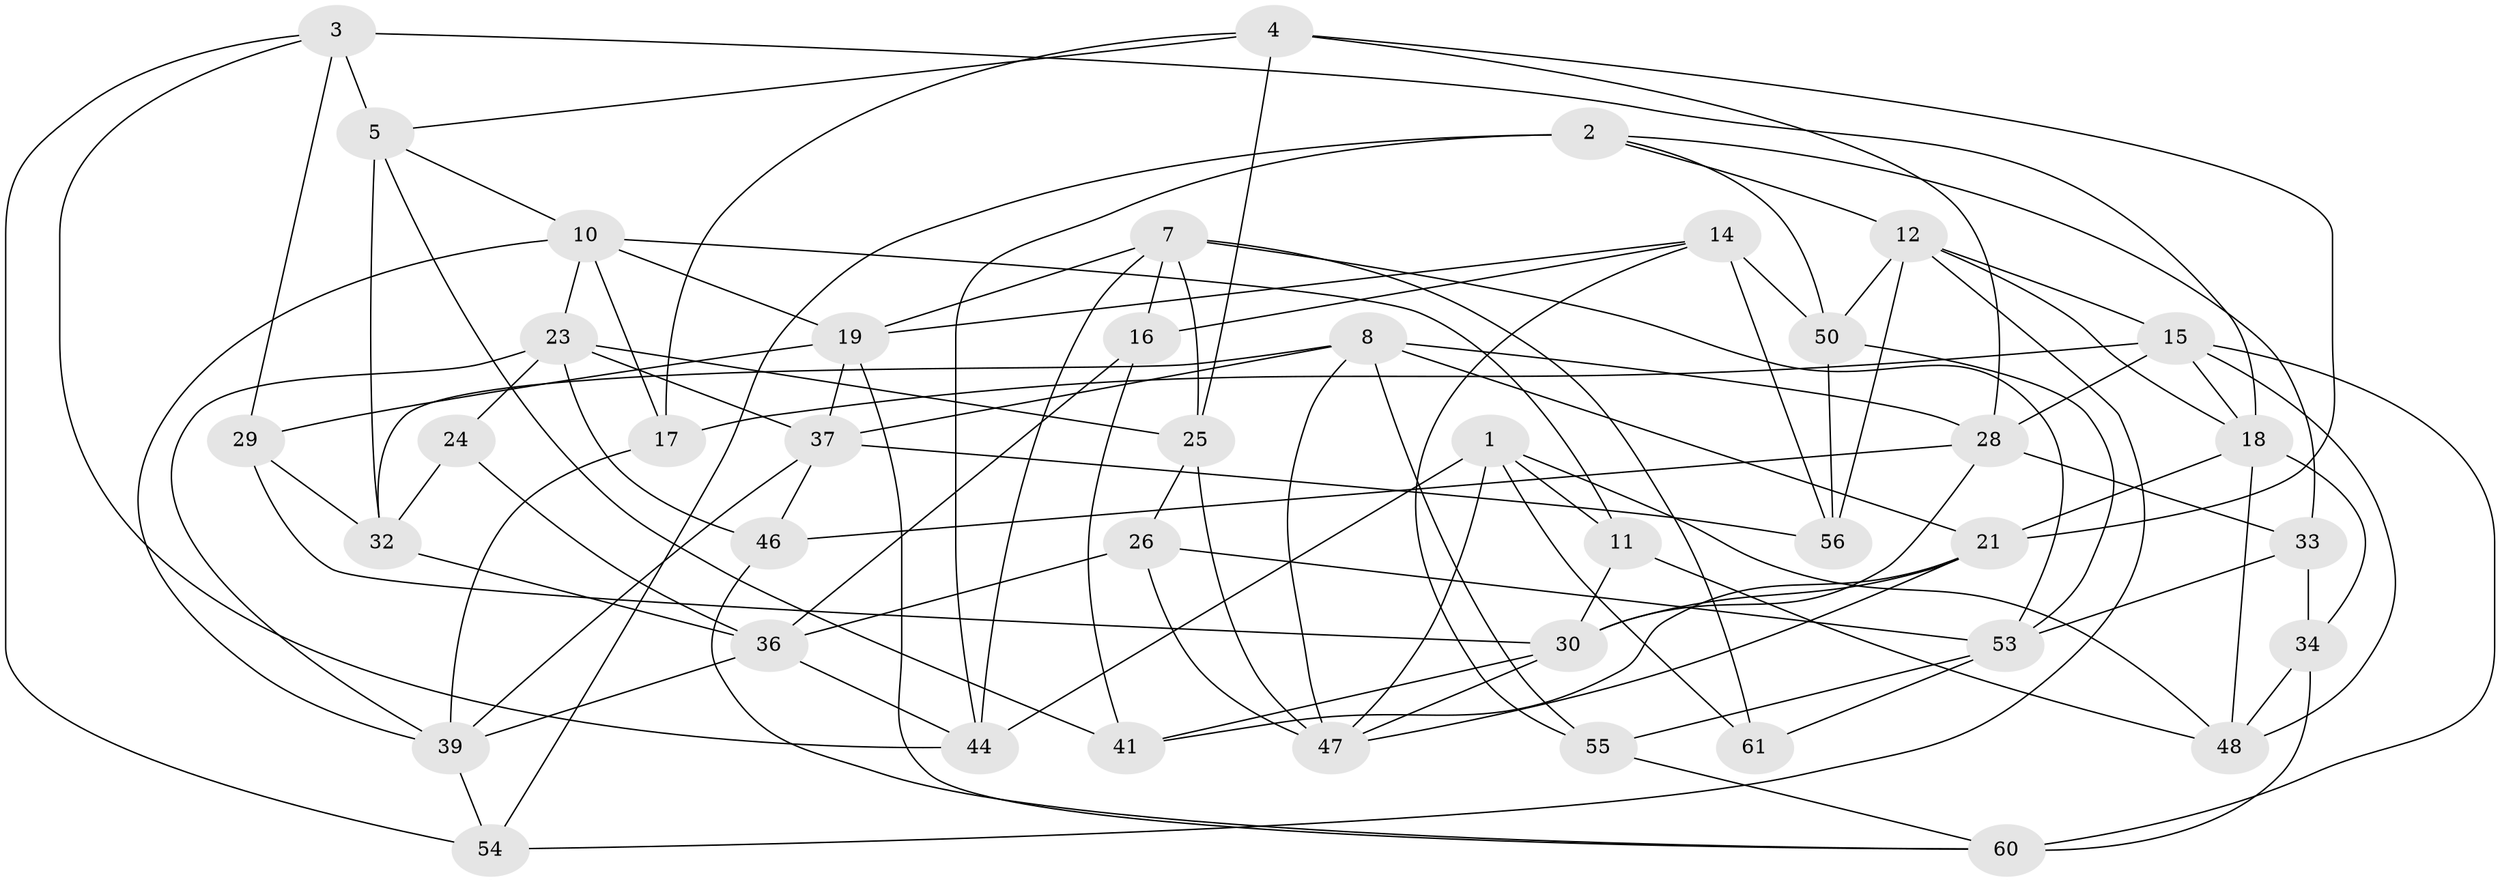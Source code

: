 // Generated by graph-tools (version 1.1) at 2025/52/02/27/25 19:52:32]
// undirected, 42 vertices, 105 edges
graph export_dot {
graph [start="1"]
  node [color=gray90,style=filled];
  1 [super="+31"];
  2 [super="+6"];
  3 [super="+70"];
  4 [super="+9"];
  5 [super="+20"];
  7 [super="+13"];
  8 [super="+43"];
  10 [super="+35"];
  11;
  12 [super="+51"];
  14 [super="+38"];
  15 [super="+40"];
  16;
  17;
  18 [super="+57"];
  19 [super="+22"];
  21 [super="+52"];
  23 [super="+27"];
  24;
  25 [super="+66"];
  26;
  28 [super="+58"];
  29;
  30 [super="+45"];
  32 [super="+65"];
  33;
  34 [super="+59"];
  36 [super="+42"];
  37 [super="+49"];
  39 [super="+68"];
  41;
  44 [super="+69"];
  46;
  47 [super="+64"];
  48 [super="+67"];
  50 [super="+63"];
  53 [super="+71"];
  54;
  55;
  56;
  60 [super="+62"];
  61;
  1 -- 48;
  1 -- 61 [weight=2];
  1 -- 11;
  1 -- 44;
  1 -- 47;
  2 -- 54;
  2 -- 50;
  2 -- 12;
  2 -- 33;
  2 -- 44 [weight=2];
  3 -- 54;
  3 -- 5 [weight=2];
  3 -- 18;
  3 -- 29;
  3 -- 44;
  4 -- 28;
  4 -- 17;
  4 -- 25 [weight=2];
  4 -- 21;
  4 -- 5;
  5 -- 41;
  5 -- 10;
  5 -- 32;
  7 -- 16;
  7 -- 44;
  7 -- 61;
  7 -- 53;
  7 -- 25;
  7 -- 19;
  8 -- 32;
  8 -- 55;
  8 -- 21;
  8 -- 28;
  8 -- 37;
  8 -- 47;
  10 -- 11;
  10 -- 39;
  10 -- 17;
  10 -- 23;
  10 -- 19;
  11 -- 48;
  11 -- 30;
  12 -- 15;
  12 -- 50;
  12 -- 56;
  12 -- 18;
  12 -- 54;
  14 -- 19;
  14 -- 55;
  14 -- 50 [weight=2];
  14 -- 16;
  14 -- 56;
  15 -- 17;
  15 -- 28;
  15 -- 18;
  15 -- 60;
  15 -- 48;
  16 -- 36;
  16 -- 41;
  17 -- 39;
  18 -- 21;
  18 -- 34;
  18 -- 48;
  19 -- 29;
  19 -- 60;
  19 -- 37;
  21 -- 47;
  21 -- 41;
  21 -- 30;
  23 -- 39;
  23 -- 24;
  23 -- 46;
  23 -- 25;
  23 -- 37;
  24 -- 32 [weight=2];
  24 -- 36;
  25 -- 26;
  25 -- 47;
  26 -- 36;
  26 -- 53;
  26 -- 47;
  28 -- 30;
  28 -- 33;
  28 -- 46;
  29 -- 30;
  29 -- 32;
  30 -- 47;
  30 -- 41;
  32 -- 36;
  33 -- 34;
  33 -- 53;
  34 -- 48 [weight=2];
  34 -- 60 [weight=2];
  36 -- 39;
  36 -- 44;
  37 -- 46;
  37 -- 56;
  37 -- 39;
  39 -- 54;
  46 -- 60;
  50 -- 53;
  50 -- 56;
  53 -- 61;
  53 -- 55;
  55 -- 60;
}

